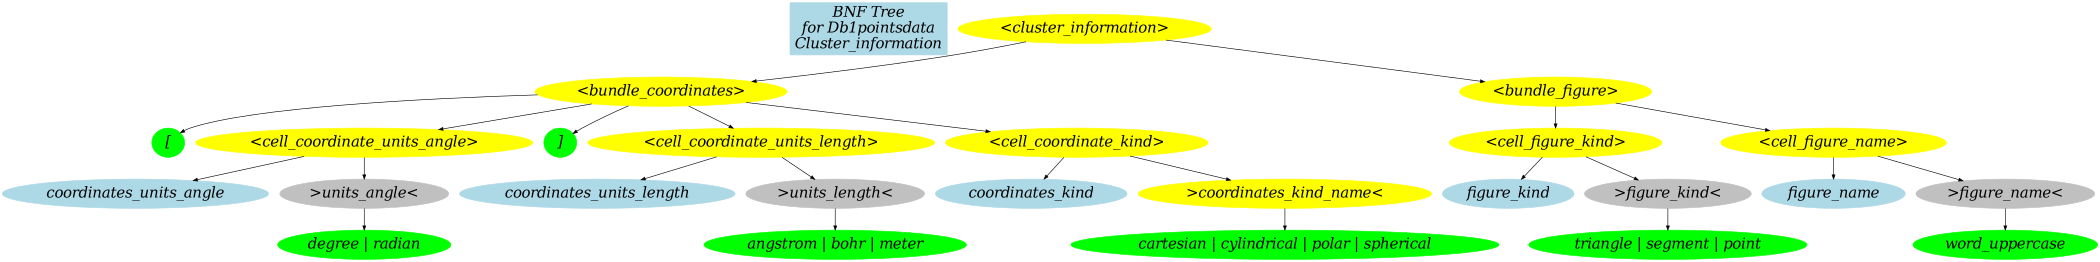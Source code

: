 digraph dgn {
    size="14,14";

    edge [fontname = "Bitstream Vera Sans" fontsize = 12 arrowsize="0.7" dir = down];

    node [color=yellow, style=filled, fontsize=24, fontname="Palatino-Italic", fontcolor=black];

    Title [label = "BNF Tree\nfor Db1pointsdata\nCluster_information\n" fontsize=24, shape="record", color=lightblue, style=filled];


 "triangle | segment | point" [color=green];
 "word_uppercase" [color=green] ;
 "[" [color=green];
 "<cell_coordinate_units_angle>" [color=yellow];
 "]" [color=green];
 "cartesian | cylindrical | polar | spherical" [color=green];
 "coordinates_kind" [color=lightblue];
 "coordinates_units_angle" [color=lightblue];
 ">units_angle<" [color=grey];
 "coordinates_units_length" [color=lightblue];
 ">units_length<" [color=grey];
 "degree | radian" [color=green];
 "angstrom | bohr | meter" [color=green];
 "figure_kind" [color=lightblue];
 ">figure_kind<" [color=grey];
 "figure_name" [color=lightblue];
 ">figure_name<" [color=grey];

 "<cluster_information>"                -> { "<bundle_coordinates>" "<bundle_figure>"};

 "<bundle_coordinates>"                 -> { "<cell_coordinate_units_length>" 
                                            "[" "<cell_coordinate_units_angle>" "]" 
                                            "<cell_coordinate_kind>" 
                                           };
					     
 "<bundle_figure>"                      -> {"<cell_figure_kind>" 
                                            "<cell_figure_name>" 
					    };

 "<cell_coordinate_units_angle>"        -> { "coordinates_units_angle" ">units_angle<"};

 "<cell_coordinate_units_length>"       -> { "coordinates_units_length" ">units_length<"};

 "<cell_coordinate_kind>"               -> { "coordinates_kind"  ">coordinates_kind_name<" };

 ">coordinates_kind_name<"              -> { "cartesian | cylindrical | polar | spherical"}; 

 ">units_angle<"                        -> { "degree | radian"};

 ">units_length<"                       -> { "angstrom | bohr | meter"};


 "<cell_figure_kind>"                   -> { "figure_kind" ">figure_kind<"};

 ">figure_kind<"                        -> { "triangle | segment | point" };

 "<cell_figure_name>"                   -> { "figure_name" ">figure_name<"};

 ">figure_name<"                        -> { "word_uppercase" };                    

}

